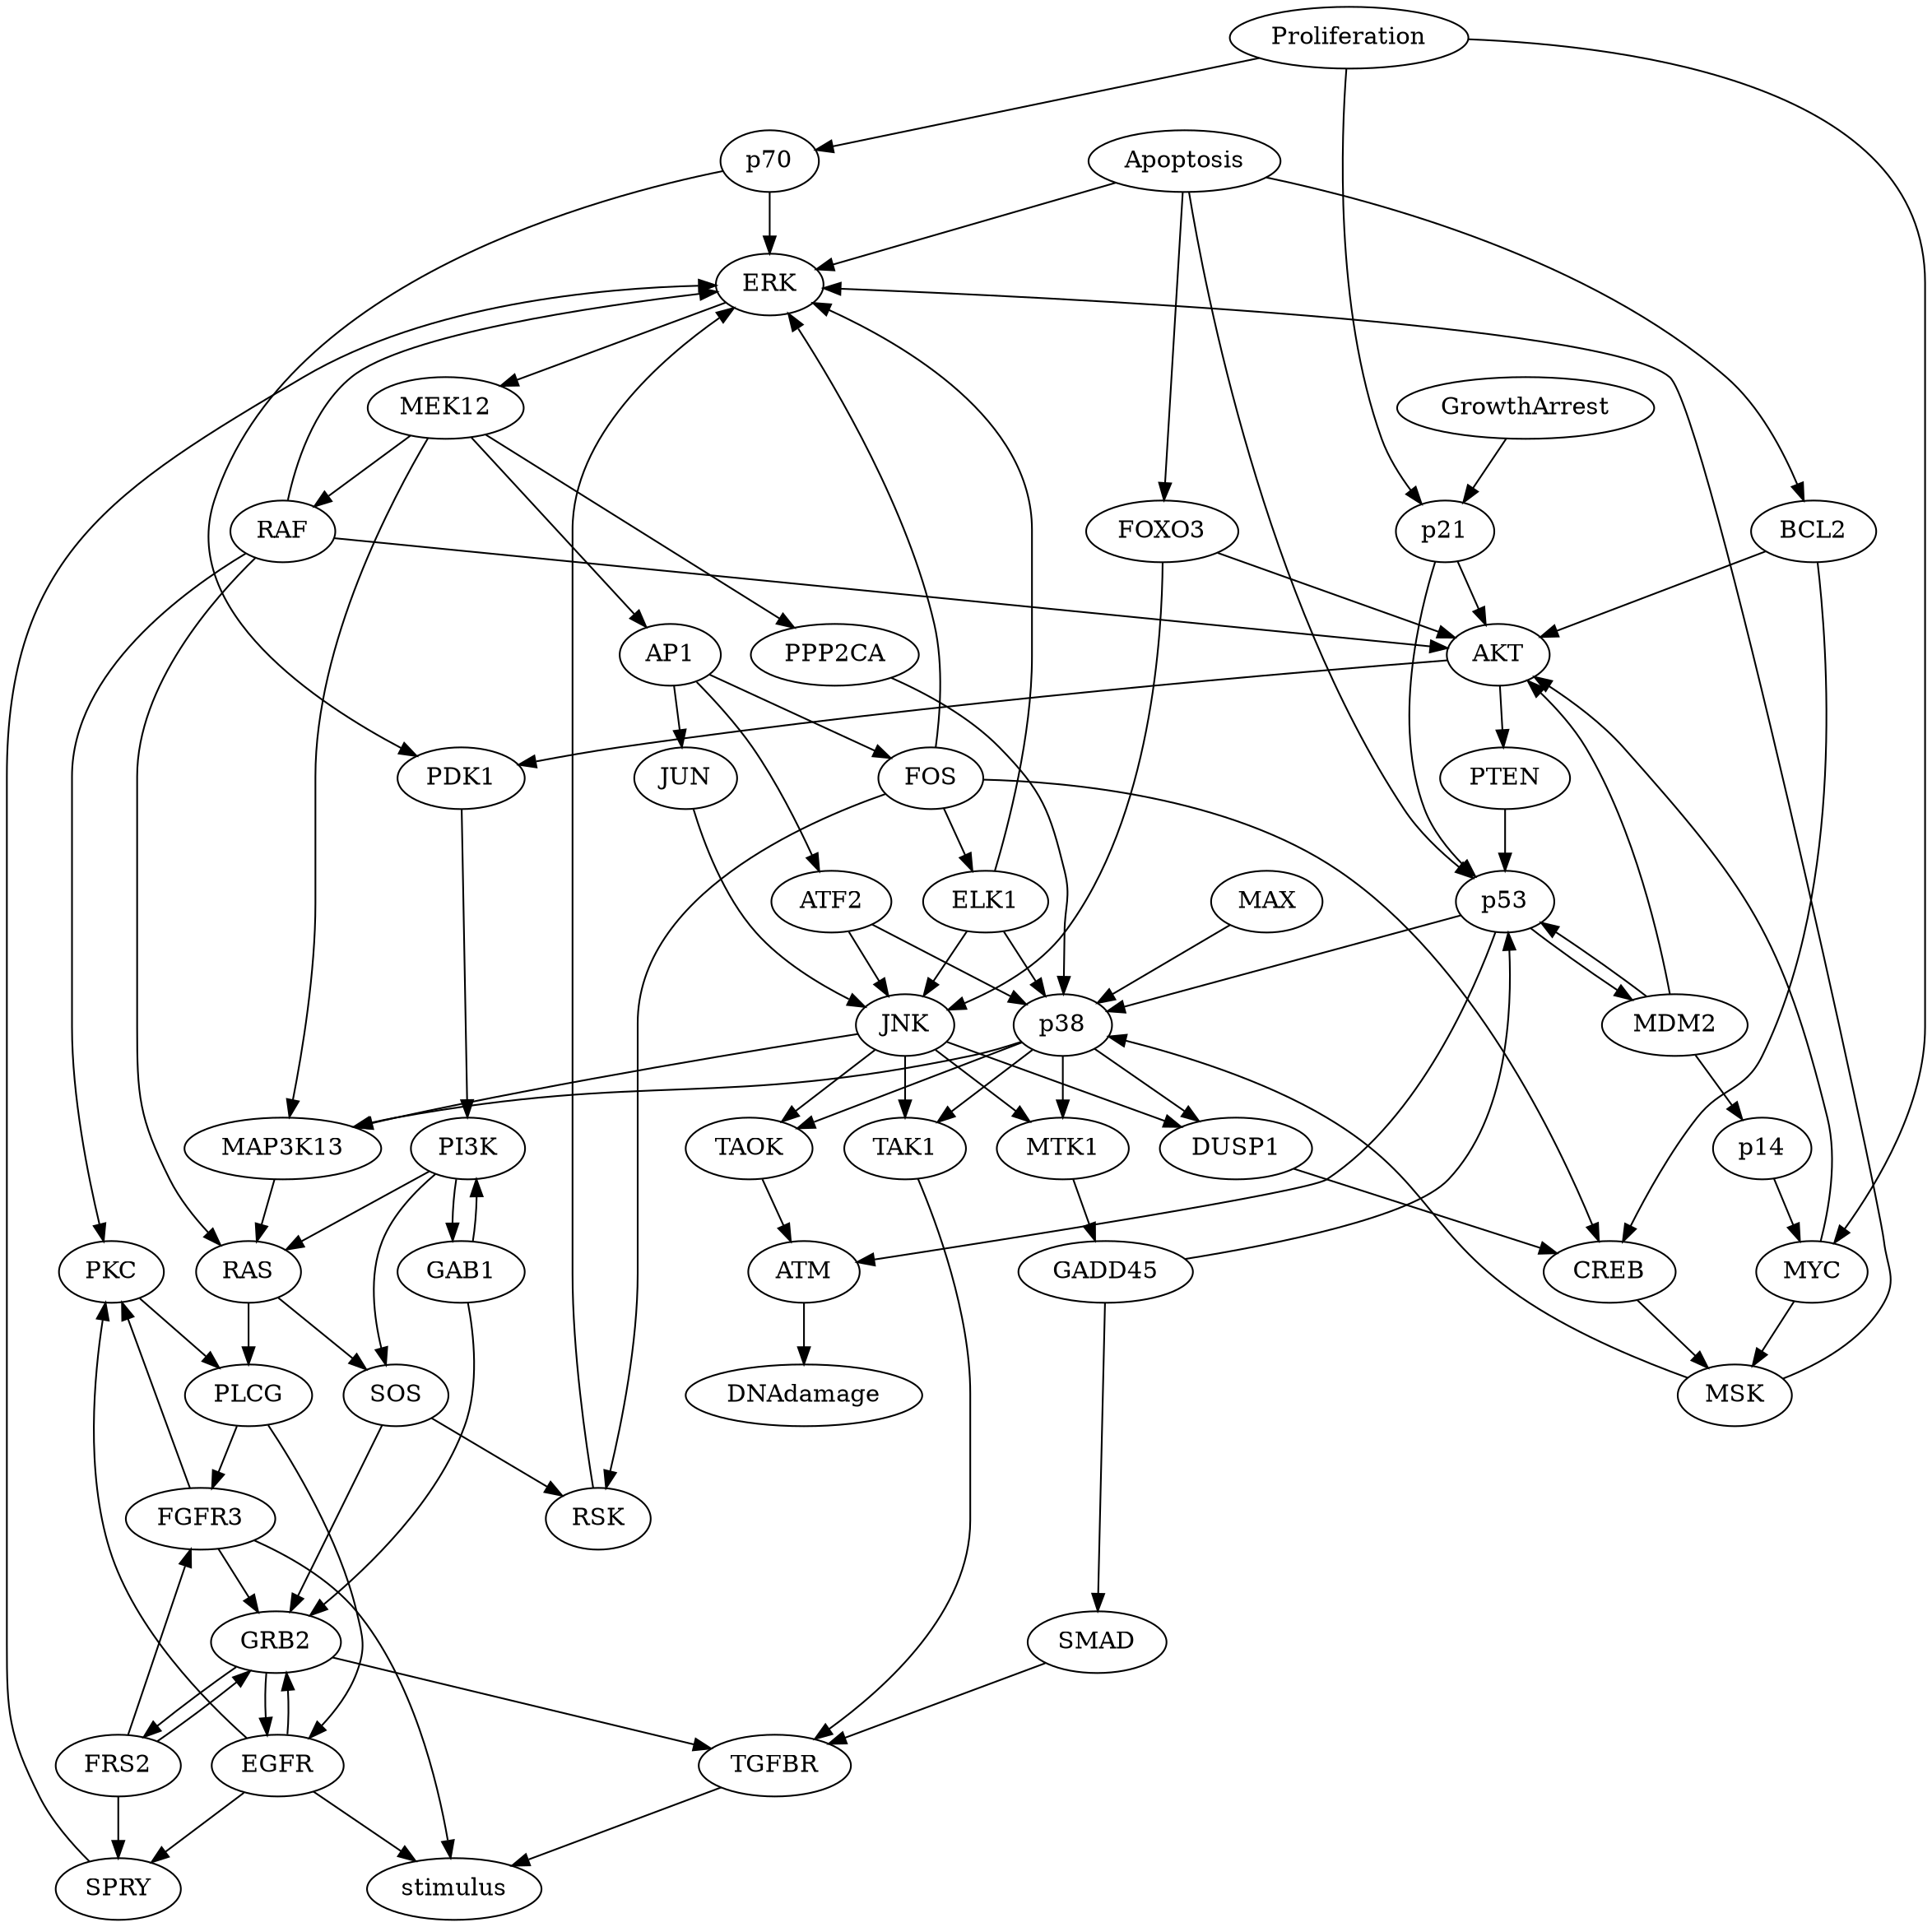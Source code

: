 digraph {
	graph [bb="0,0,1157,1116"];
	node [label="\N"];
	ERK	[height=0.5,
		pos="457,954",
		width=0.86659];
	MEK12	[height=0.5,
		pos="420,882",
		width=1.2638];
	ERK -> MEK12	[pos="e,428.96,899.96 448.23,936.41 443.92,928.25 438.62,918.22 433.78,909.07"];
	RAF	[height=0.5,
		pos="171,810",
		width=0.84854];
	MEK12 -> RAF	[pos="e,195.59,820.83 381.3,872.25 340,862.61 272.84,846.06 216,828 212.45,826.87 208.77,825.62 205.11,824.32"];
	AP1	[height=0.5,
		pos="420,738",
		width=0.81243];
	MEK12 -> AP1	[pos="e,420,756.19 420,863.87 420,839.67 420,795.21 420,766.39"];
	PPP2CA	[height=0.5,
		pos="554,738",
		width=1.354];
	MEK12 -> PPP2CA	[pos="e,538.74,755.17 435.11,864.99 458.64,840.06 504.15,791.83 531.53,762.81"];
	MAP3K13	[height=0.5,
		pos="199,450",
		width=1.5887];
	MEK12 -> MAP3K13	[pos="e,205.27,468.22 382.92,871.47 327.62,854.76 230,814.57 230,739 230,739 230,739 230,593 230,552.1 217.57,506.06 208.45,477.79"];
	MYC	[height=0.5,
		pos="1077,378",
		width=0.9027];
	MSK	[height=0.5,
		pos="1017,306",
		width=0.92075];
	MYC -> MSK	[pos="e,1030.7,322.98 1063.7,361.46 1055.9,352.44 1046,340.88 1037.3,330.73"];
	AKT	[height=0.5,
		pos="890,738",
		width=0.83048];
	MYC -> AKT	[pos="e,911.63,725.29 1074.4,395.99 1066,445.32 1035.9,590.95 962,684 950.57,698.39 934.3,710.81 920.13,720"];
	MSK -> ERK	[pos="e,488.1,952.13 1047.2,313.8 1071,320.94 1102.7,334.75 1118,360 1133.8,386.18 1032.8,879.65 1010,900 971.95,933.89 619.84,947.95 \
498.14,951.82"];
	p38	[height=0.5,
		pos="654,522",
		width=0.79437];
	MSK -> p38	[pos="e,681.07,515.83 990.47,317.04 967.87,326.29 935.17,341.38 910,360 856.92,399.27 863.49,432.22 808,468 771.65,491.44 723.77,505.79 \
691.11,513.54"];
	PDK1	[height=0.5,
		pos="295,666",
		width=1.0291];
	AKT -> PDK1	[pos="e,327.98,674.44 860.49,734.94 781.9,729.24 561.07,711.8 379,684 365.65,681.96 351.21,679.23 338.13,676.56"];
	PTEN	[height=0.5,
		pos="894,666",
		width=1.0471];
	AKT -> PTEN	[pos="e,893.02,684.1 890.99,719.7 891.43,711.98 891.96,702.71 892.45,694.11"];
	p53	[height=0.5,
		pos="888,594",
		width=0.79437];
	p53 -> p38	[pos="e,679.46,530.62 862.51,585.38 820.58,572.83 736.94,547.81 689.33,533.57"];
	MDM2	[height=0.5,
		pos="973,522",
		width=1.1735];
	p53 -> MDM2	[pos="e,950.2,537.21 900.77,577.81 911.78,567.73 927.83,554.37 942.07,543.37"];
	ATM	[height=0.5,
		pos="503,378",
		width=0.9027];
	p53 -> ATM	[pos="e,534,383.62 884.79,575.87 877.56,542.37 856.66,468.3 808,432 797.47,424.15 625.2,397.39 544.32,385.17"];
	p38 -> MAP3K13	[pos="e,240.34,462.63 629.81,512.26 620.59,509.23 609.91,506.07 600,504 453.42,473.37 412.34,494.75 265,468 260.23,467.13 255.3,466.11 \
250.37,465"];
	DUSP1	[height=0.5,
		pos="755,450",
		width=1.2277];
	p38 -> DUSP1	[pos="e,733.44,465.94 672.52,508.16 687.17,498.01 707.91,483.64 724.93,471.84"];
	TAK1	[height=0.5,
		pos="562,450",
		width=0.99297];
	p38 -> TAK1	[pos="e,580.95,465.42 636.26,507.5 622.87,497.31 604.26,483.15 589.02,471.56"];
	MTK1	[height=0.5,
		pos="654,450",
		width=1.0652];
	p38 -> MTK1	[pos="e,654,468.1 654,503.7 654,495.98 654,486.71 654,478.11"];
	TAOK	[height=0.5,
		pos="471,450",
		width=1.0291];
	p38 -> TAOK	[pos="e,499.13,461.76 630.08,511.85 599.26,500.06 545.33,479.43 508.91,465.5"];
	MDM2 -> AKT	[pos="e,907.81,723.13 972.71,540.01 971.55,570.57 966.06,636 941,684 934.72,696.03 924.87,707.2 915.49,716.16"];
	MDM2 -> p53	[pos="e,908.07,580.81 959.07,539.25 947.38,549.86 930.61,563.72 916.22,574.71"];
	p14	[height=0.5,
		pos="998,450",
		width=0.79437];
	MDM2 -> p14	[pos="e,992,467.79 979.05,504.05 981.91,496.06 985.38,486.33 988.57,477.4"];
	DNAdamage	[height=0.5,
		pos="503,306",
		width=1.9137];
	ATM -> DNAdamage	[pos="e,503,324.1 503,359.7 503,351.98 503,342.71 503,334.11"];
	RSK	[height=0.5,
		pos="397,234",
		width=0.84854];
	RSK -> ERK	[pos="e,429.28,945.19 395.12,252.08 384.41,350.45 332.84,842.32 366,900 377.59,920.16 400.12,933.37 419.87,941.56"];
	RAS	[height=0.5,
		pos="179,378",
		width=0.84854];
	SOS	[height=0.5,
		pos="241,306",
		width=0.84854];
	RAS -> SOS	[pos="e,227.14,322.64 192.45,361.81 200.63,352.58 211.23,340.61 220.44,330.22"];
	PLCG	[height=0.5,
		pos="155,306",
		width=1.0291];
	RAS -> PLCG	[pos="e,160.76,323.79 173.19,360.05 170.45,352.06 167.11,342.33 164.05,333.4"];
	SOS -> RSK	[pos="e,373.34,245.62 264.69,294.37 291.23,282.46 334.41,263.09 364.18,249.73"];
	GRB2	[height=0.5,
		pos="234,162",
		width=1.0471];
	SOS -> GRB2	[pos="e,234.85,180.19 240.16,287.87 238.96,263.67 236.77,219.21 235.35,190.39"];
	FGFR3	[height=0.5,
		pos="155,234",
		width=1.2096];
	PLCG -> FGFR3	[pos="e,155,252.1 155,287.7 155,279.98 155,270.71 155,262.11"];
	EGFR	[height=0.5,
		pos="234,90",
		width=1.0652];
	PLCG -> EGFR	[pos="e,252.83,106.02 177.09,291.36 207.23,271.29 259.91,230.63 281,180 287.15,165.23 286.68,158.96 281,144 276.61,132.44 268.42,121.78 \
260.09,113.11"];
	SMAD	[height=0.5,
		pos="673,162",
		width=1.1193];
	TGFBR	[height=0.5,
		pos="488,90",
		width=1.2277];
	SMAD -> TGFBR	[pos="e,519.19,102.8 643.28,149.75 612.19,137.99 563.18,119.45 528.55,106.34"];
	stimulus	[height=0.5,
		pos="300,18",
		width=1.4082];
	TGFBR -> stimulus	[pos="e,333.79,31.583 456.53,77.284 425.48,65.721 377.77,47.955 343.18,35.077"];
	RAF -> ERK	[pos="e,431.97,943.15 191.88,823.34 222.4,841.17 281.21,874.78 333,900 362.73,914.48 397.4,929.11 422.51,939.33"];
	RAF -> AKT	[pos="e,860.69,741.85 200.98,806.08 314.98,794.98 721.57,755.4 850.49,742.85"];
	RAF -> RAS	[pos="e,162.58,393.68 159.74,792.8 143.13,767.29 114,715.61 114,667 114,667 114,667 114,521 114,480.55 114.95,468.2 133,432 138.63,420.7 \
147.25,409.86 155.5,400.97"];
	PKC	[height=0.5,
		pos="82,378",
		width=0.84854];
	RAF -> PKC	[pos="e,80.815,396.04 153.13,794.95 125.61,771.59 76,721.87 76,667 76,667 76,667 76,521 76,480.96 78.411,434.63 80.176,406.07"];
	ATF2	[height=0.5,
		pos="516,594",
		width=0.97491];
	AP1 -> ATF2	[pos="e,505.24,611.48 431.11,721.3 438.51,710.79 448.42,696.62 457,684 471.56,662.59 487.8,638.06 499.54,620.18"];
	JUN	[height=0.5,
		pos="418,666",
		width=0.83048];
	AP1 -> JUN	[pos="e,418.49,684.1 419.51,719.7 419.29,711.98 419.02,702.71 418.77,694.11"];
	FOS	[height=0.5,
		pos="535,666",
		width=0.84854];
	AP1 -> FOS	[pos="e,514.42,679.52 440.03,724.81 458.19,713.75 485.19,697.32 505.76,684.8"];
	PPP2CA -> p38	[pos="e,656.19,539.99 571.82,720.89 594.75,698.88 633.58,656.98 650,612 657.24,592.17 657.89,568.2 656.93,550.13"];
	MAP3K13 -> RAS	[pos="e,183.8,395.79 194.16,432.05 191.9,424.14 189.15,414.54 186.63,405.69"];
	MAX	[height=0.5,
		pos="767,594",
		width=0.9027];
	MAX -> p38	[pos="e,673.74,535.23 746.01,580 728.08,568.89 702.12,552.81 682.34,540.56"];
	PI3K	[height=0.5,
		pos="307,450",
		width=0.92075];
	PI3K -> RAS	[pos="e,200.94,391 284.41,436.65 263.72,425.33 232.91,408.48 209.94,395.92"];
	PI3K -> SOS	[pos="e,241.22,324.31 288.96,434.67 277.97,424.95 264.63,411.14 257,396 247.31,376.78 243.41,352.62 241.88,334.33"];
	GAB1	[height=0.5,
		pos="303,378",
		width=1.0291];
	PI3K -> GAB1	[pos="e,298.07,396.28 300.15,432.05 298.89,424.35 298.12,415.03 297.96,406.36"];
	GAB1 -> PI3K	[pos="e,311.91,432.05 309.82,395.79 311.1,403.59 311.89,413.07 312.05,421.85"];
	GAB1 -> GRB2	[pos="e,241.02,179.76 299.37,359.77 295.42,341.72 288.64,312.63 281,288 270.25,253.36 255.08,214.37 244.92,189.29"];
	GrowthArrest	[height=0.5,
		pos="926,882",
		width=2.0762];
	p21	[height=0.5,
		pos="835,810",
		width=0.79437];
	GrowthArrest -> p21	[pos="e,852.45,824.42 904.43,864.41 891.29,854.3 874.42,841.32 860.6,830.69"];
	p21 -> AKT	[pos="e,877.83,754.49 847.21,793.46 854.33,784.4 863.45,772.79 871.45,762.61"];
	p21 -> p53	[pos="e,872.75,609.72 833.14,791.85 830.52,761.64 828.02,697.46 847,648 851.28,636.86 858.71,626.13 866.08,617.28"];
	Proliferation	[height=0.5,
		pos="852,1098",
		width=1.9318];
	Proliferation -> MYC	[pos="e,1087.6,395.15 920.45,1094.4 1010.4,1086.8 1157,1058.7 1157,955 1157,955 1157,955 1157,593 1157,520.48 1116.2,442.38 1092.9,403.67"];
	Proliferation -> p21	[pos="e,836.03,828.31 850.99,1080 848.15,1032.3 840.12,897.18 836.64,838.63"];
	p70	[height=0.5,
		pos="457,1026",
		width=0.79437];
	Proliferation -> p70	[pos="e,484.45,1031.9 796.24,1087.1 714.52,1072.6 564.37,1046 494.55,1033.7"];
	p70 -> ERK	[pos="e,457,972.1 457,1007.7 457,999.98 457,990.71 457,982.11"];
	p70 -> PDK1	[pos="e,258.99,670.31 429.18,1021.7 335.6,1009.9 38,965.86 38,883 38,883 38,883 38,809 38,713.7 175.07,681.86 249,671.62"];
	PDK1 -> PI3K	[pos="e,306.03,468.23 295.96,647.85 298.04,610.83 302.95,523.18 305.46,478.39"];
	SPRY	[height=0.5,
		pos="141,18",
		width=1.011];
	SPRY -> ERK	[pos="e,426.66,948.99 114.81,30.714 74.033,50.946 0,96.554 0,161 0,667 0,667 0,667 0,862.62 304.62,929.46 416.46,947.4"];
	GADD45	[height=0.5,
		pos="679,378",
		width=1.4082];
	GADD45 -> p53	[pos="e,892.83,576.16 725.95,385.05 778.81,392.91 859.82,408.47 879,432 909.93,469.96 902.8,531.2 895.17,566.19"];
	GADD45 -> SMAD	[pos="e,673.48,180.23 678.52,359.85 677.48,322.83 675.02,235.18 673.77,190.39"];
	CREB	[height=0.5,
		pos="957,378",
		width=1.0652];
	DUSP1 -> CREB	[pos="e,926.93,389.42 787.45,437.75 822.77,425.51 879.27,405.94 917.23,392.78"];
	CREB -> MSK	[pos="e,1003.4,322.82 970.61,361.12 978.36,352.08 988.21,340.58 996.84,330.52"];
	FRS2	[height=0.5,
		pos="141,90",
		width=1.011];
	FRS2 -> SPRY	[pos="e,141,36.104 141,71.697 141,63.983 141,54.712 141,46.112"];
	FRS2 -> FGFR3	[pos="e,153.31,215.87 142.69,108.19 145.08,132.42 149.47,176.89 152.31,205.68"];
	FRS2 -> GRB2	[pos="e,219.08,145.46 163.87,104.14 178.3,113.95 196.69,127.57 211.11,139.02"];
	FGFR3 -> GRB2	[pos="e,216.79,178.25 172.53,217.46 183.24,207.97 197.11,195.68 208.97,185.18"];
	FGFR3 -> PKC	[pos="e,84.994,359.76 138.1,250.8 128.4,260.69 116.66,274.14 109,288 98.297,307.38 91.314,331.52 87.136,349.78"];
	FGFR3 -> stimulus	[pos="e,303.12,36.06 195.35,226.92 223.93,220.38 260.67,207.02 281,180 310.32,141.04 308.66,81.072 304.52,46.378"];
	GRB2 -> TGFBR	[pos="e,452.34,100.83 265.91,152.21 310.51,139.92 391.7,117.54 442.59,103.52"];
	GRB2 -> FRS2	[pos="e,156.06,106.65 210.61,147.5 196.28,137.74 178.18,124.33 163.94,113.02"];
	GRB2 -> EGFR	[pos="e,228.14,107.79 228.12,144.05 227.29,136.23 227.05,126.75 227.41,117.98"];
	ATF2 -> p38	[pos="e,632.5,533.9 540.04,580.81 563.18,569.07 598.28,551.26 623.41,538.52"];
	JNK	[height=0.5,
		pos="562,522",
		width=0.79437];
	ATF2 -> JNK	[pos="e,551.39,539.15 526.67,576.76 532.36,568.11 539.48,557.27 545.83,547.6"];
	JNK -> MAP3K13	[pos="e,241.14,462.36 534.43,516.79 481.81,508.61 363.52,489.45 265,468 260.4,467 255.64,465.9 250.87,464.75"];
	JNK -> DUSP1	[pos="e,723.07,462.58 586.44,512.13 618.42,500.54 674.93,480.04 713.64,466"];
	JNK -> TAK1	[pos="e,562,468.1 562,503.7 562,495.98 562,486.71 562,478.11"];
	JNK -> MTK1	[pos="e,634.73,465.66 579.74,507.5 593.04,497.38 611.5,483.34 626.68,471.79"];
	JNK -> TAOK	[pos="e,490.06,465.66 544.45,507.5 531.29,497.38 513.04,483.34 498.02,471.79"];
	TAK1 -> TGFBR	[pos="e,510.94,105.6 569.51,432.34 580.58,406.2 600,353.7 600,307 600,307 600,307 600,233 600,180.69 552.56,136.32 519.43,111.71"];
	MTK1 -> GADD45	[pos="e,672.83,396.28 660.05,432.05 662.87,424.18 666.28,414.62 669.43,405.79"];
	TAOK -> ATM	[pos="e,495.33,395.79 478.75,432.05 482.44,423.97 486.94,414.12 491.06,405.11"];
	PKC -> PLCG	[pos="e,139.04,322.31 97.481,362.15 107.41,352.63 120.49,340.09 131.66,329.38"];
	EGFR -> SPRY	[pos="e,160.06,33.345 214.28,74.155 200.91,64.09 183.05,50.653 168.32,39.561"];
	EGFR -> GRB2	[pos="e,239.88,144.05 239.86,107.79 240.7,115.59 240.94,125.07 240.6,133.85"];
	EGFR -> PKC	[pos="e,80.355,359.87 211.96,104.88 181.69,125.24 128.05,166.22 102,216 79.707,258.6 78.252,315.97 79.757,349.48"];
	EGFR -> stimulus	[pos="e,284.62,35.307 248.98,73.116 257.46,64.116 268.24,52.682 277.71,42.646"];
	ELK1	[height=0.5,
		pos="605,594",
		width=1.011];
	ELK1 -> ERK	[pos="e,484.19,944.85 610.14,611.87 617.71,638.28 631,691.14 631,737 631,811 631,811 631,811 631,881.18 544.98,922.87 493.9,941.44"];
	ELK1 -> p38	[pos="e,643.03,538.67 616.36,576.76 622.57,567.89 630.38,556.74 637.28,546.89"];
	ELK1 -> JNK	[pos="e,571.82,538.99 594.81,576.41 589.54,567.83 583,557.19 577.15,547.67"];
	JUN -> JNK	[pos="e,538.83,532.73 425.1,648.24 433.89,628.99 450.39,597.33 472,576 488.6,559.62 511.23,546.32 529.64,537.15"];
	FOS -> ERK	[pos="e,463.34,936.04 520.72,681.94 512.07,691.92 501.65,705.77 496,720 466.26,794.91 491.27,821.28 474,900 472.09,908.72 469.34,918.06 \
466.61,926.42"];
	FOS -> RSK	[pos="e,395.96,252.15 514.81,652.43 500.98,642.88 483.19,628.59 472,612 396.17,499.59 393.47,328.12 395.58,262.16"];
	FOS -> CREB	[pos="e,951.53,395.83 565.07,662.16 627.49,655.79 768.56,638.79 808,612 884.38,560.1 930.09,454.68 948.11,405.45"];
	FOS -> ELK1	[pos="e,589.2,610.8 549.85,650.15 559.15,640.85 571.33,628.67 581.88,618.12"];
	PTEN -> p53	[pos="e,889.47,612.1 892.52,647.7 891.86,639.98 891.06,630.71 890.32,622.11"];
	BCL2	[height=0.5,
		pos="1093,810",
		width=1.011];
	BCL2 -> AKT	[pos="e,915.5,747.79 1063.9,798.97 1027.3,786.35 964.47,764.68 925.19,751.14"];
	BCL2 -> CREB	[pos="e,984.87,390.51 1095,791.94 1100.7,735.56 1112,551.92 1036,432 1025.9,416.14 1009.2,403.92 993.78,395.22"];
	Apoptosis	[height=0.5,
		pos="745,1026",
		width=1.5526];
	Apoptosis -> ERK	[pos="e,485.15,961.84 701.88,1014.5 645.72,1000.9 548.4,977.22 494.92,964.22"];
	Apoptosis -> p53	[pos="e,868.49,607.24 751.27,1007.8 760.33,981.32 776,928.92 776,883 776,883 776,883 776,737 776,682.81 826.9,637.15 860.07,613.15"];
	Apoptosis -> BCL2	[pos="e,1087.3,827.94 790.91,1015.6 854.15,1000.7 968.66,966.26 1043,900 1062,883.03 1075.5,857.01 1083.6,837.48"];
	FOXO3	[height=0.5,
		pos="704,810",
		width=1.2277];
	Apoptosis -> FOXO3	[pos="e,707.3,828.23 741.71,1007.8 734.61,970.75 717.76,882.81 709.19,838.1"];
	FOXO3 -> AKT	[pos="e,865.15,748.35 735.55,797.13 768.85,784.59 821.18,764.9 855.54,751.97"];
	FOXO3 -> JNK	[pos="e,586.68,531.6 704.38,791.94 704.47,750.75 699.54,644.2 650,576 636.61,557.57 614.67,544.34 596.05,535.7"];
	p14 -> MYC	[pos="e,1060.5,393.63 1014,434.83 1025.2,424.91 1040.4,411.47 1053,400.26"];
}
